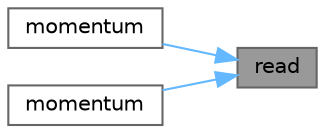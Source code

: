 digraph "read"
{
 // LATEX_PDF_SIZE
  bgcolor="transparent";
  edge [fontname=Helvetica,fontsize=10,labelfontname=Helvetica,labelfontsize=10];
  node [fontname=Helvetica,fontsize=10,shape=box,height=0.2,width=0.4];
  rankdir="RL";
  Node1 [id="Node000001",label="read",height=0.2,width=0.4,color="gray40", fillcolor="grey60", style="filled", fontcolor="black",tooltip=" "];
  Node1 -> Node2 [id="edge1_Node000001_Node000002",dir="back",color="steelblue1",style="solid",tooltip=" "];
  Node2 [id="Node000002",label="momentum",height=0.2,width=0.4,color="grey40", fillcolor="white", style="filled",URL="$classFoam_1_1functionObjects_1_1momentum.html#aa41cf5f6784ca2756842efc242c6bef2",tooltip=" "];
  Node1 -> Node3 [id="edge2_Node000001_Node000003",dir="back",color="steelblue1",style="solid",tooltip=" "];
  Node3 [id="Node000003",label="momentum",height=0.2,width=0.4,color="grey40", fillcolor="white", style="filled",URL="$classFoam_1_1functionObjects_1_1momentum.html#a5ca79ea04ebbf228db3f258f33eabe0f",tooltip=" "];
}

